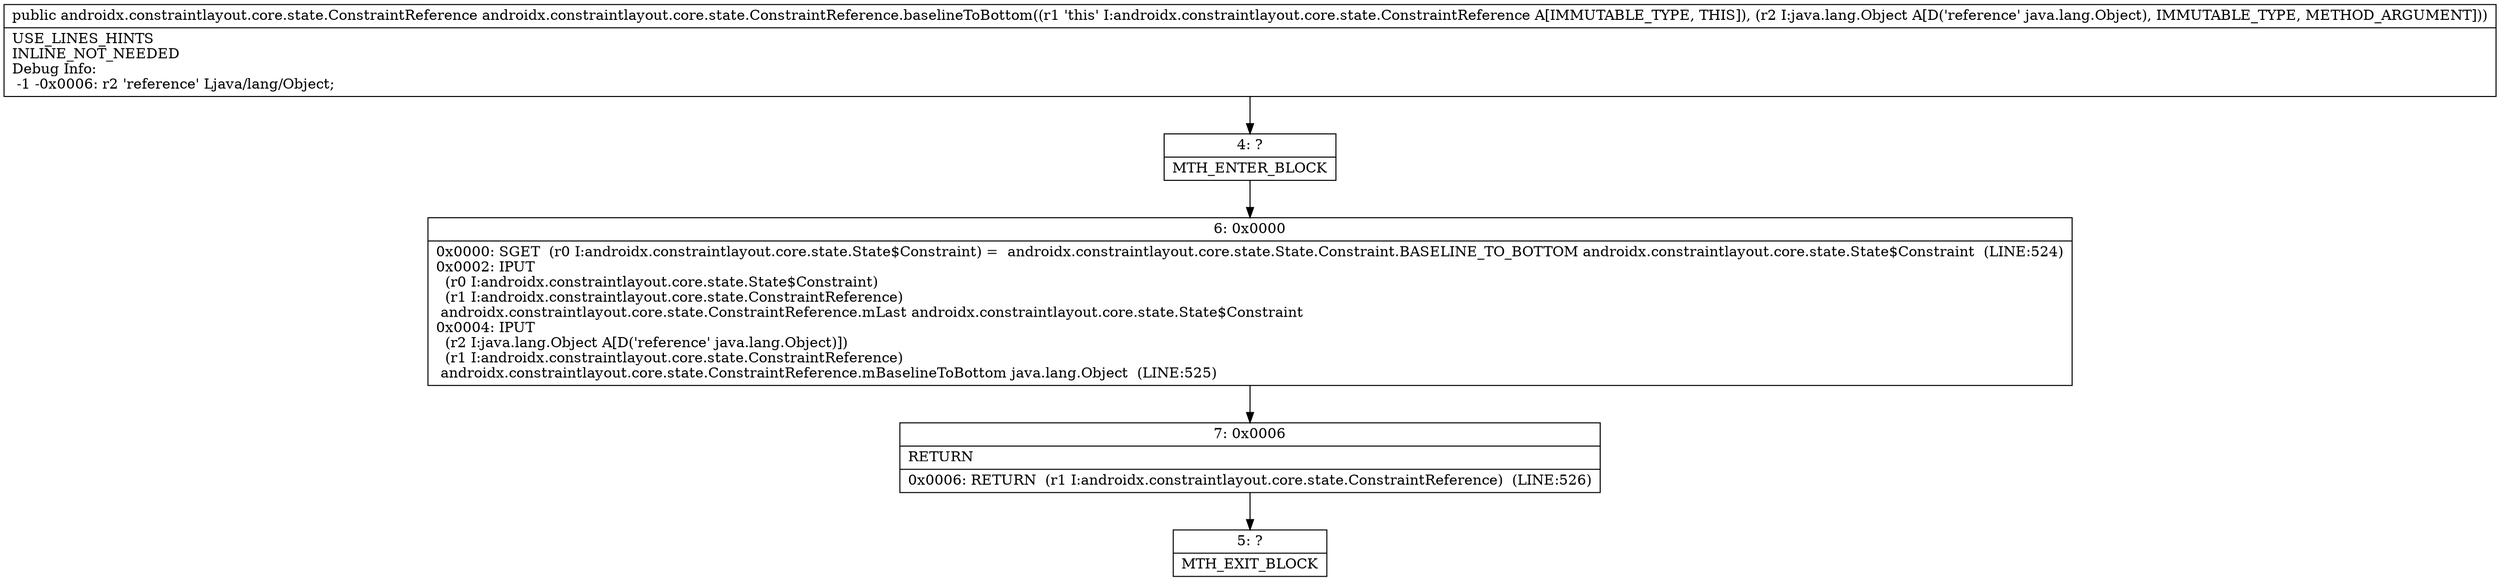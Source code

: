 digraph "CFG forandroidx.constraintlayout.core.state.ConstraintReference.baselineToBottom(Ljava\/lang\/Object;)Landroidx\/constraintlayout\/core\/state\/ConstraintReference;" {
Node_4 [shape=record,label="{4\:\ ?|MTH_ENTER_BLOCK\l}"];
Node_6 [shape=record,label="{6\:\ 0x0000|0x0000: SGET  (r0 I:androidx.constraintlayout.core.state.State$Constraint) =  androidx.constraintlayout.core.state.State.Constraint.BASELINE_TO_BOTTOM androidx.constraintlayout.core.state.State$Constraint  (LINE:524)\l0x0002: IPUT  \l  (r0 I:androidx.constraintlayout.core.state.State$Constraint)\l  (r1 I:androidx.constraintlayout.core.state.ConstraintReference)\l androidx.constraintlayout.core.state.ConstraintReference.mLast androidx.constraintlayout.core.state.State$Constraint \l0x0004: IPUT  \l  (r2 I:java.lang.Object A[D('reference' java.lang.Object)])\l  (r1 I:androidx.constraintlayout.core.state.ConstraintReference)\l androidx.constraintlayout.core.state.ConstraintReference.mBaselineToBottom java.lang.Object  (LINE:525)\l}"];
Node_7 [shape=record,label="{7\:\ 0x0006|RETURN\l|0x0006: RETURN  (r1 I:androidx.constraintlayout.core.state.ConstraintReference)  (LINE:526)\l}"];
Node_5 [shape=record,label="{5\:\ ?|MTH_EXIT_BLOCK\l}"];
MethodNode[shape=record,label="{public androidx.constraintlayout.core.state.ConstraintReference androidx.constraintlayout.core.state.ConstraintReference.baselineToBottom((r1 'this' I:androidx.constraintlayout.core.state.ConstraintReference A[IMMUTABLE_TYPE, THIS]), (r2 I:java.lang.Object A[D('reference' java.lang.Object), IMMUTABLE_TYPE, METHOD_ARGUMENT]))  | USE_LINES_HINTS\lINLINE_NOT_NEEDED\lDebug Info:\l  \-1 \-0x0006: r2 'reference' Ljava\/lang\/Object;\l}"];
MethodNode -> Node_4;Node_4 -> Node_6;
Node_6 -> Node_7;
Node_7 -> Node_5;
}

